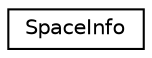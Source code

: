 digraph G
{
  edge [fontname="Helvetica",fontsize="10",labelfontname="Helvetica",labelfontsize="10"];
  node [fontname="Helvetica",fontsize="10",shape=record];
  rankdir=LR;
  Node1 [label="SpaceInfo",height=0.2,width=0.4,color="black", fillcolor="white", style="filled",URL="$db/dbd/structSpaceInfo.html"];
}
